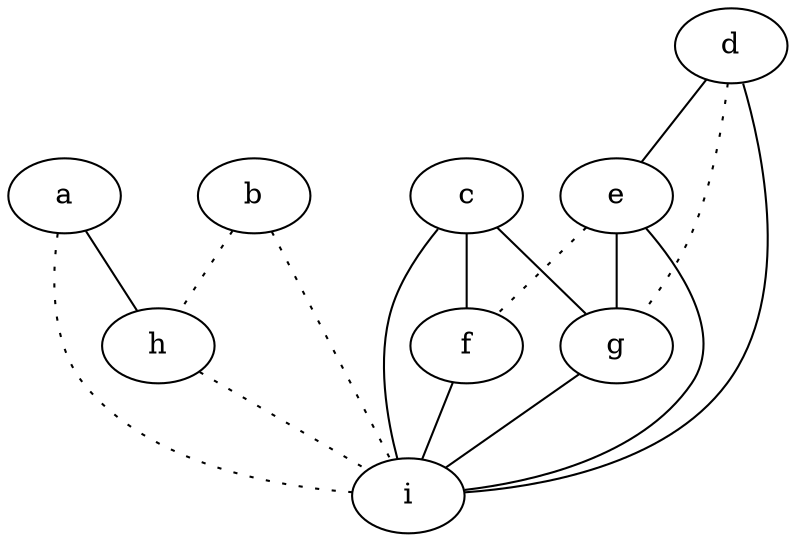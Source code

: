 graph {
a -- h;
a -- i [style=dotted];
b -- h [style=dotted];
b -- i [style=dotted];
c -- f;
c -- g;
c -- i;
d -- e;
d -- g [style=dotted];
d -- i;
e -- f [style=dotted];
e -- g;
e -- i;
f -- i;
g -- i;
h -- i [style=dotted];
}
